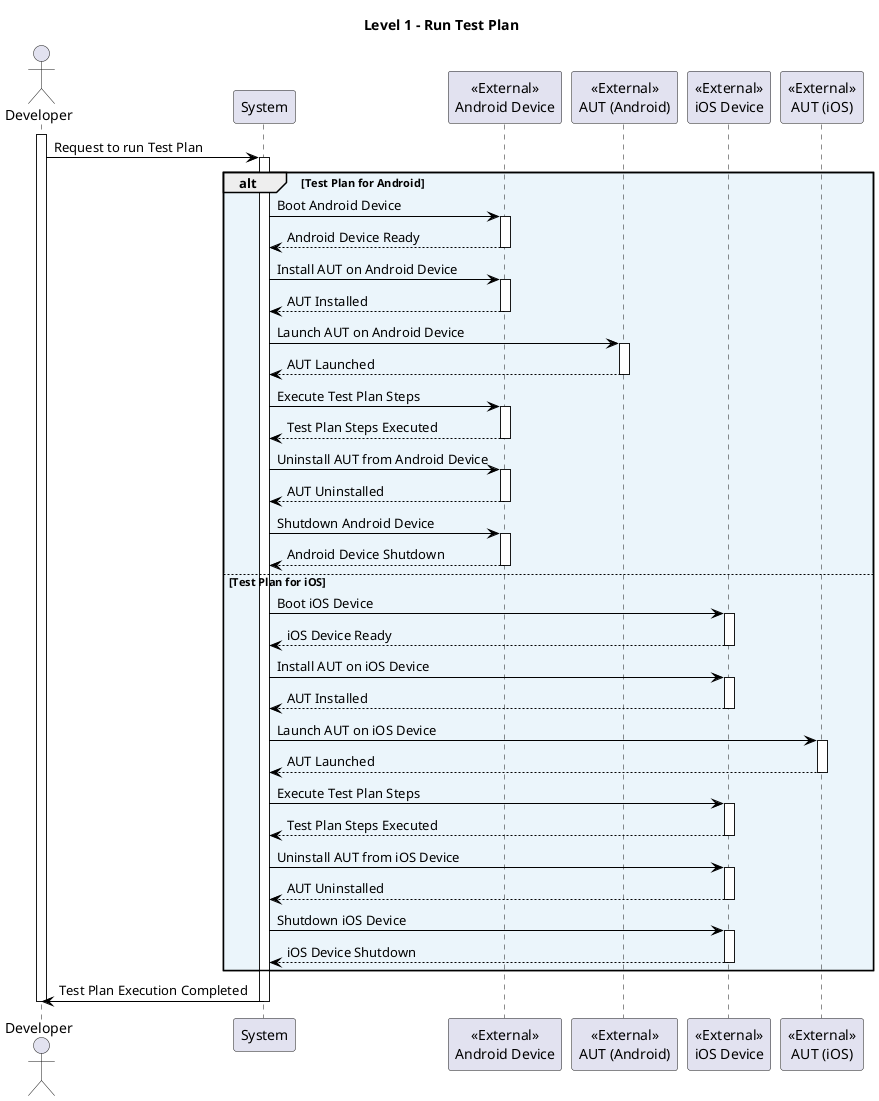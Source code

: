 @startuml L1-PV-UC04

title Level 1 - Run Test Plan

hide empty members

skinparam class {
    BackgroundColor<<valueObject>> #D6EAF8
    BackgroundColor<<root>> #FDEBD0
    BackgroundColor<<service>> #D1F2EB
    BackgroundColor #FEF9E7
    ArrowColor Black
}

skinparam package {
    BackgroundColor #EBF5FB
}

actor Developer as D

participant "System" as System
participant "<<External>>\nAndroid Device" as AndroidDevice
participant "<<External>>\nAUT (Android)" as AUTA
participant "<<External>>\niOS Device" as iOSDevice
participant "<<External>>\nAUT (iOS)" as AUTI

activate D
D -> System: Request to run Test Plan
activate System
alt Test Plan for Android
    System -> AndroidDevice: Boot Android Device
    activate AndroidDevice
    AndroidDevice --> System: Android Device Ready
    deactivate AndroidDevice
    System -> AndroidDevice: Install AUT on Android Device
    activate AndroidDevice
    AndroidDevice --> System: AUT Installed
    deactivate AndroidDevice
    System -> AUTA: Launch AUT on Android Device
    activate AUTA
    AUTA --> System: AUT Launched
    deactivate AUTA
    System -> AndroidDevice: Execute Test Plan Steps
    activate AndroidDevice
    AndroidDevice --> System: Test Plan Steps Executed
    deactivate AndroidDevice
    System -> AndroidDevice: Uninstall AUT from Android Device
    activate AndroidDevice
    AndroidDevice --> System: AUT Uninstalled
    deactivate AndroidDevice
    System -> AndroidDevice: Shutdown Android Device
    activate AndroidDevice
    AndroidDevice --> System: Android Device Shutdown
    deactivate AndroidDevice
else Test Plan for iOS
    System -> iOSDevice: Boot iOS Device
    activate iOSDevice
    iOSDevice --> System: iOS Device Ready
    deactivate iOSDevice
    System -> iOSDevice: Install AUT on iOS Device
    activate iOSDevice
    iOSDevice --> System: AUT Installed
    deactivate iOSDevice
    System -> AUTI: Launch AUT on iOS Device
    activate AUTI
    AUTI --> System: AUT Launched
    deactivate AUTI
    System -> iOSDevice: Execute Test Plan Steps
    activate iOSDevice
    iOSDevice --> System: Test Plan Steps Executed
    deactivate iOSDevice
    System -> iOSDevice: Uninstall AUT from iOS Device
    activate iOSDevice
    iOSDevice --> System: AUT Uninstalled
    deactivate iOSDevice
    System -> iOSDevice: Shutdown iOS Device
    activate iOSDevice
    iOSDevice --> System: iOS Device Shutdown
    deactivate iOSDevice
    end alt
    System -> D: Test Plan Execution Completed
    deactivate System
    deactivate D

    @enduml